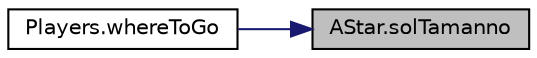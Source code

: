 digraph "AStar.solTamanno"
{
 // LATEX_PDF_SIZE
  edge [fontname="Helvetica",fontsize="10",labelfontname="Helvetica",labelfontsize="10"];
  node [fontname="Helvetica",fontsize="10",shape=record];
  rankdir="RL";
  Node1 [label="AStar.solTamanno",height=0.2,width=0.4,color="black", fillcolor="grey75", style="filled", fontcolor="black",tooltip="Devuelve la cantidad de nodos entre el puntode inicio y el punto meta @retrun int."];
  Node1 -> Node2 [dir="back",color="midnightblue",fontsize="10",style="solid",fontname="Helvetica"];
  Node2 [label="Players.whereToGo",height=0.2,width=0.4,color="black", fillcolor="white", style="filled",URL="$class_players.html#af768f0d413b2a4254525d94988b2bf2a",tooltip=" "];
}
